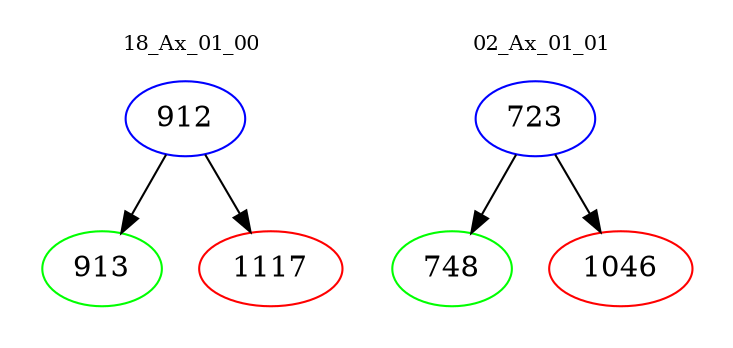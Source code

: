 digraph{
subgraph cluster_0 {
color = white
label = "18_Ax_01_00";
fontsize=10;
T0_912 [label="912", color="blue"]
T0_912 -> T0_913 [color="black"]
T0_913 [label="913", color="green"]
T0_912 -> T0_1117 [color="black"]
T0_1117 [label="1117", color="red"]
}
subgraph cluster_1 {
color = white
label = "02_Ax_01_01";
fontsize=10;
T1_723 [label="723", color="blue"]
T1_723 -> T1_748 [color="black"]
T1_748 [label="748", color="green"]
T1_723 -> T1_1046 [color="black"]
T1_1046 [label="1046", color="red"]
}
}
